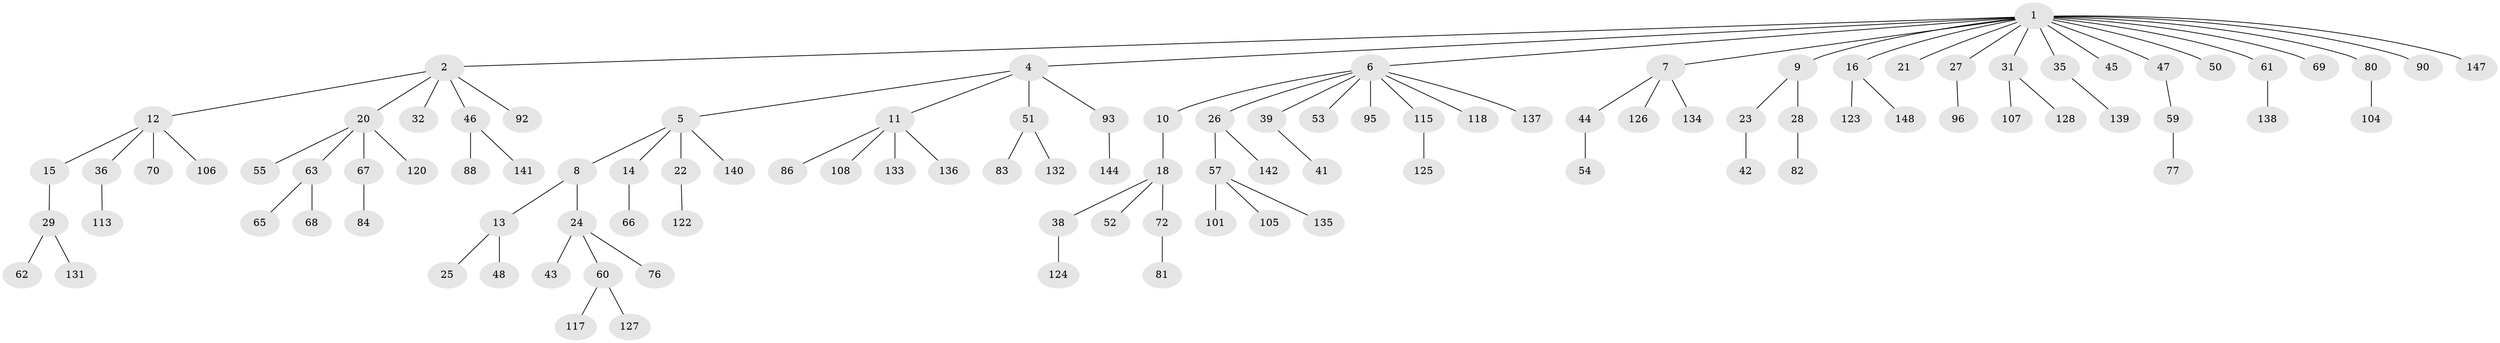 // original degree distribution, {10: 0.02027027027027027, 7: 0.006756756756756757, 6: 0.02027027027027027, 4: 0.04054054054054054, 3: 0.0945945945945946, 2: 0.2702702702702703, 1: 0.527027027027027, 5: 0.02027027027027027}
// Generated by graph-tools (version 1.1) at 2025/42/03/06/25 10:42:05]
// undirected, 106 vertices, 105 edges
graph export_dot {
graph [start="1"]
  node [color=gray90,style=filled];
  1 [super="+3"];
  2 [super="+19"];
  4 [super="+114"];
  5 [super="+110"];
  6 [super="+102"];
  7 [super="+78"];
  8;
  9;
  10;
  11 [super="+74"];
  12 [super="+17"];
  13 [super="+40"];
  14;
  15 [super="+143"];
  16 [super="+58"];
  18 [super="+37"];
  20 [super="+49"];
  21;
  22;
  23 [super="+34"];
  24 [super="+56"];
  25;
  26 [super="+98"];
  27;
  28;
  29 [super="+30"];
  31;
  32 [super="+33"];
  35;
  36;
  38 [super="+75"];
  39;
  41 [super="+91"];
  42;
  43;
  44 [super="+73"];
  45 [super="+112"];
  46 [super="+129"];
  47;
  48;
  50 [super="+64"];
  51 [super="+85"];
  52;
  53;
  54 [super="+87"];
  55;
  57 [super="+71"];
  59;
  60 [super="+103"];
  61 [super="+130"];
  62;
  63 [super="+116"];
  65;
  66 [super="+111"];
  67 [super="+79"];
  68;
  69 [super="+97"];
  70;
  72 [super="+89"];
  76;
  77 [super="+99"];
  80;
  81 [super="+100"];
  82;
  83;
  84;
  86;
  88 [super="+109"];
  90 [super="+94"];
  92;
  93;
  95;
  96 [super="+146"];
  101;
  104 [super="+121"];
  105;
  106;
  107 [super="+119"];
  108;
  113;
  115;
  117 [super="+145"];
  118;
  120;
  122;
  123;
  124;
  125;
  126;
  127;
  128;
  131;
  132;
  133;
  134;
  135;
  136;
  137;
  138;
  139;
  140;
  141;
  142;
  144;
  147;
  148;
  1 -- 2;
  1 -- 6;
  1 -- 9;
  1 -- 21;
  1 -- 31;
  1 -- 47;
  1 -- 50;
  1 -- 90;
  1 -- 147;
  1 -- 35;
  1 -- 4;
  1 -- 69;
  1 -- 7;
  1 -- 45;
  1 -- 16;
  1 -- 80;
  1 -- 27;
  1 -- 61;
  2 -- 12;
  2 -- 20;
  2 -- 32;
  2 -- 46;
  2 -- 92;
  4 -- 5;
  4 -- 11;
  4 -- 51;
  4 -- 93;
  5 -- 8;
  5 -- 14;
  5 -- 22;
  5 -- 140;
  6 -- 10;
  6 -- 26;
  6 -- 39;
  6 -- 53;
  6 -- 95;
  6 -- 115;
  6 -- 118;
  6 -- 137;
  7 -- 44;
  7 -- 134;
  7 -- 126;
  8 -- 13;
  8 -- 24;
  9 -- 23;
  9 -- 28;
  10 -- 18;
  11 -- 108;
  11 -- 133;
  11 -- 136;
  11 -- 86;
  12 -- 15;
  12 -- 36;
  12 -- 70;
  12 -- 106;
  13 -- 25;
  13 -- 48;
  14 -- 66;
  15 -- 29;
  16 -- 123;
  16 -- 148;
  18 -- 38;
  18 -- 52;
  18 -- 72;
  20 -- 55;
  20 -- 67;
  20 -- 120;
  20 -- 63;
  22 -- 122;
  23 -- 42;
  24 -- 43;
  24 -- 60;
  24 -- 76;
  26 -- 57;
  26 -- 142;
  27 -- 96;
  28 -- 82;
  29 -- 131;
  29 -- 62;
  31 -- 107;
  31 -- 128;
  35 -- 139;
  36 -- 113;
  38 -- 124;
  39 -- 41;
  44 -- 54;
  46 -- 88;
  46 -- 141;
  47 -- 59;
  51 -- 83;
  51 -- 132;
  57 -- 101;
  57 -- 135;
  57 -- 105;
  59 -- 77;
  60 -- 117;
  60 -- 127;
  61 -- 138;
  63 -- 65;
  63 -- 68;
  67 -- 84;
  72 -- 81;
  80 -- 104;
  93 -- 144;
  115 -- 125;
}
